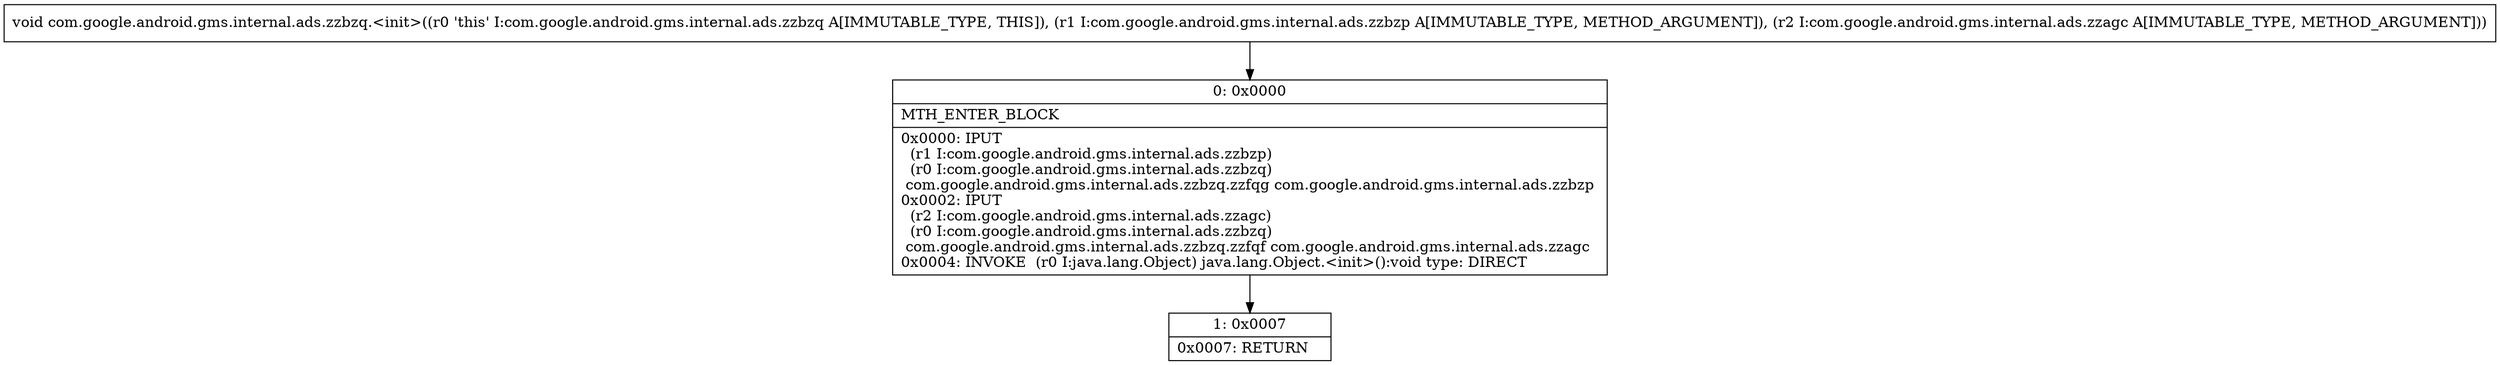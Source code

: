 digraph "CFG forcom.google.android.gms.internal.ads.zzbzq.\<init\>(Lcom\/google\/android\/gms\/internal\/ads\/zzbzp;Lcom\/google\/android\/gms\/internal\/ads\/zzagc;)V" {
Node_0 [shape=record,label="{0\:\ 0x0000|MTH_ENTER_BLOCK\l|0x0000: IPUT  \l  (r1 I:com.google.android.gms.internal.ads.zzbzp)\l  (r0 I:com.google.android.gms.internal.ads.zzbzq)\l com.google.android.gms.internal.ads.zzbzq.zzfqg com.google.android.gms.internal.ads.zzbzp \l0x0002: IPUT  \l  (r2 I:com.google.android.gms.internal.ads.zzagc)\l  (r0 I:com.google.android.gms.internal.ads.zzbzq)\l com.google.android.gms.internal.ads.zzbzq.zzfqf com.google.android.gms.internal.ads.zzagc \l0x0004: INVOKE  (r0 I:java.lang.Object) java.lang.Object.\<init\>():void type: DIRECT \l}"];
Node_1 [shape=record,label="{1\:\ 0x0007|0x0007: RETURN   \l}"];
MethodNode[shape=record,label="{void com.google.android.gms.internal.ads.zzbzq.\<init\>((r0 'this' I:com.google.android.gms.internal.ads.zzbzq A[IMMUTABLE_TYPE, THIS]), (r1 I:com.google.android.gms.internal.ads.zzbzp A[IMMUTABLE_TYPE, METHOD_ARGUMENT]), (r2 I:com.google.android.gms.internal.ads.zzagc A[IMMUTABLE_TYPE, METHOD_ARGUMENT])) }"];
MethodNode -> Node_0;
Node_0 -> Node_1;
}

